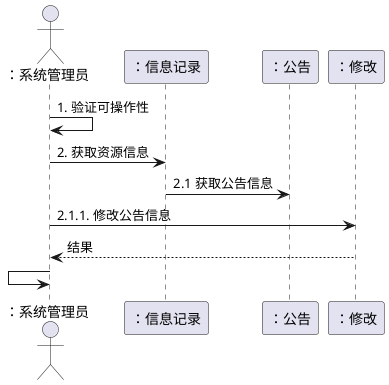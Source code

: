 @startuml

actor "：系统管理员" as bm
participant "：信息记录" as re
participant "：公告" as a
participant "：修改" as update

bm -> bm: 1. 验证可操作性
bm -> re: 2. 获取资源信息
re -> a: 2.1 获取公告信息
bm -> update: 2.1.1. 修改公告信息
bm <-- update: 结果
bm <- bm

@enduml